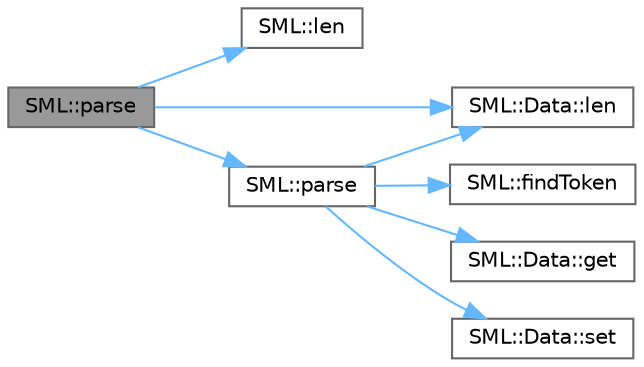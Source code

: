 digraph "SML::parse"
{
 // LATEX_PDF_SIZE
  bgcolor="transparent";
  edge [fontname=Helvetica,fontsize=10,labelfontname=Helvetica,labelfontsize=10];
  node [fontname=Helvetica,fontsize=10,shape=box,height=0.2,width=0.4];
  rankdir="LR";
  Node1 [id="Node000001",label="SML::parse",height=0.2,width=0.4,color="gray40", fillcolor="grey60", style="filled", fontcolor="black",tooltip="Parse C-string for multiple data."];
  Node1 -> Node2 [id="edge1_Node000001_Node000002",color="steelblue1",style="solid",tooltip=" "];
  Node2 [id="Node000002",label="SML::len",height=0.2,width=0.4,color="grey40", fillcolor="white", style="filled",URL="$namespace_s_m_l.html#adca0ef1655c09c454c1046e057ba2ea2",tooltip="Find length of input C-string."];
  Node1 -> Node3 [id="edge2_Node000001_Node000003",color="steelblue1",style="solid",tooltip=" "];
  Node3 [id="Node000003",label="SML::Data::len",height=0.2,width=0.4,color="grey40", fillcolor="white", style="filled",URL="$class_s_m_l_1_1_data.html#ac11027a7f6d8b4a5ce57770574d51777",tooltip="Get data length."];
  Node1 -> Node4 [id="edge3_Node000001_Node000004",color="steelblue1",style="solid",tooltip=" "];
  Node4 [id="Node000004",label="SML::parse",height=0.2,width=0.4,color="grey40", fillcolor="white", style="filled",URL="$namespace_s_m_l.html#ae88c818fc04d7735074a55229206e8a6",tooltip="Scan C-string for wanted token."];
  Node4 -> Node5 [id="edge4_Node000004_Node000005",color="steelblue1",style="solid",tooltip=" "];
  Node5 [id="Node000005",label="SML::findToken",height=0.2,width=0.4,color="grey40", fillcolor="white", style="filled",URL="$namespace_s_m_l.html#a7bf796379e074a7a1f9c02d86bc0610e",tooltip="Find token in C-string."];
  Node4 -> Node6 [id="edge5_Node000004_Node000006",color="steelblue1",style="solid",tooltip=" "];
  Node6 [id="Node000006",label="SML::Data::get",height=0.2,width=0.4,color="grey40", fillcolor="white", style="filled",URL="$class_s_m_l_1_1_data.html#afdf0f9ea88797b22630bbdc0af3ce69f",tooltip="Get address of the data."];
  Node4 -> Node3 [id="edge6_Node000004_Node000003",color="steelblue1",style="solid",tooltip=" "];
  Node4 -> Node7 [id="edge7_Node000004_Node000007",color="steelblue1",style="solid",tooltip=" "];
  Node7 [id="Node000007",label="SML::Data::set",height=0.2,width=0.4,color="grey40", fillcolor="white", style="filled",URL="$class_s_m_l_1_1_data.html#a420da23b631eaeef0b4f8019faf0e65e",tooltip="Set new data."];
}
